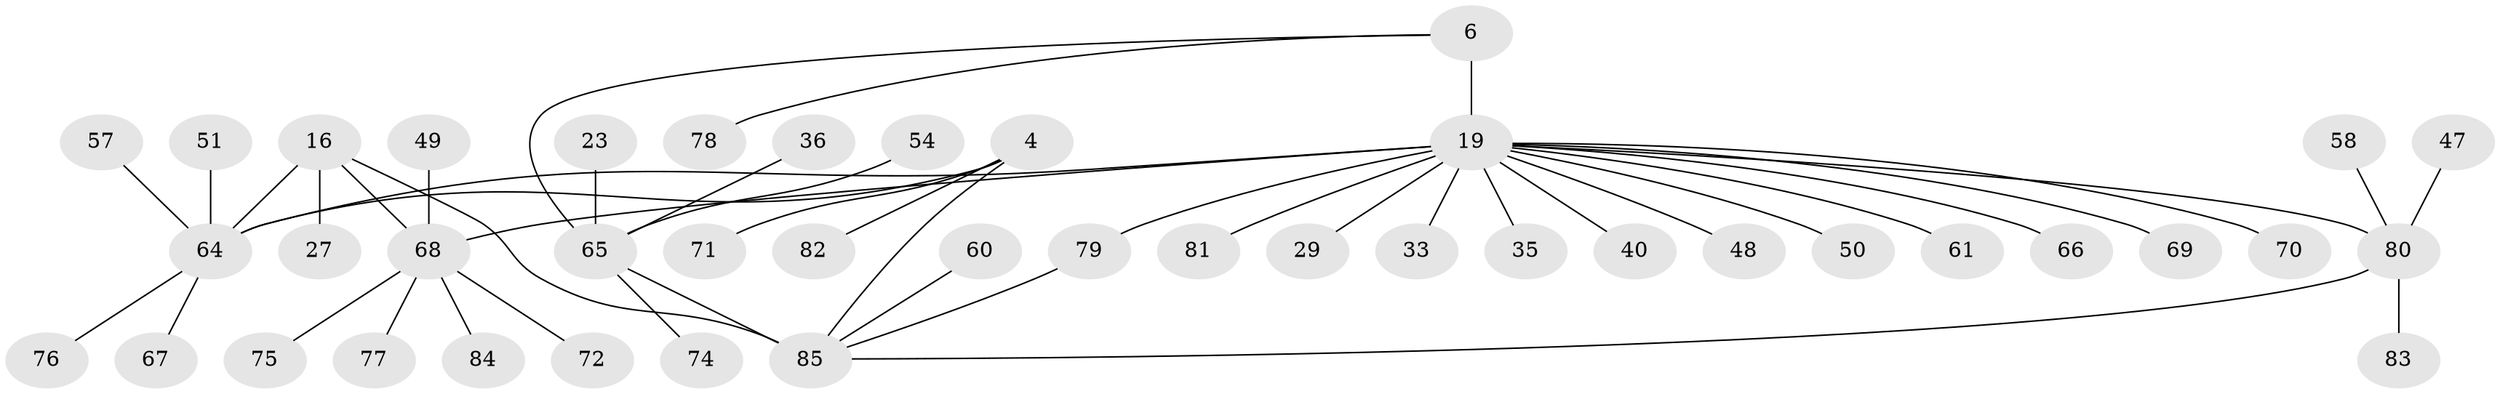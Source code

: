 // original degree distribution, {4: 0.047058823529411764, 12: 0.011764705882352941, 5: 0.03529411764705882, 3: 0.047058823529411764, 6: 0.08235294117647059, 10: 0.011764705882352941, 8: 0.03529411764705882, 7: 0.023529411764705882, 1: 0.5764705882352941, 2: 0.12941176470588237}
// Generated by graph-tools (version 1.1) at 2025/55/03/09/25 04:55:15]
// undirected, 42 vertices, 46 edges
graph export_dot {
graph [start="1"]
  node [color=gray90,style=filled];
  4 [super="+1"];
  6 [super="+5"];
  16 [super="+15"];
  19 [super="+18+8"];
  23;
  27;
  29;
  33;
  35;
  36;
  40;
  47 [super="+39"];
  48;
  49;
  50 [super="+37"];
  51 [super="+28"];
  54;
  57;
  58 [super="+45"];
  60 [super="+56"];
  61;
  64 [super="+38+43+3+22+34+44"];
  65 [super="+11"];
  66;
  67 [super="+55"];
  68 [super="+26+14+24"];
  69 [super="+62"];
  70;
  71 [super="+52"];
  72 [super="+32+41+42"];
  74;
  75;
  76;
  77;
  78;
  79 [super="+63"];
  80 [super="+20+30"];
  81 [super="+73"];
  82;
  83;
  84;
  85 [super="+12+59"];
  4 -- 82;
  4 -- 71;
  4 -- 64 [weight=4];
  4 -- 85;
  6 -- 65 [weight=2];
  6 -- 78;
  6 -- 19 [weight=4];
  16 -- 27;
  16 -- 64;
  16 -- 85;
  16 -- 68 [weight=4];
  19 -- 35;
  19 -- 40;
  19 -- 79 [weight=2];
  19 -- 66;
  19 -- 50;
  19 -- 81;
  19 -- 33;
  19 -- 69;
  19 -- 70;
  19 -- 48;
  19 -- 61;
  19 -- 29;
  19 -- 64 [weight=2];
  19 -- 80 [weight=4];
  19 -- 68 [weight=2];
  23 -- 65;
  36 -- 65;
  47 -- 80;
  49 -- 68;
  51 -- 64;
  54 -- 65;
  57 -- 64;
  58 -- 80;
  60 -- 85;
  64 -- 67;
  64 -- 76;
  65 -- 74;
  65 -- 85 [weight=4];
  68 -- 72;
  68 -- 75;
  68 -- 77;
  68 -- 84;
  79 -- 85;
  80 -- 83;
  80 -- 85;
}

